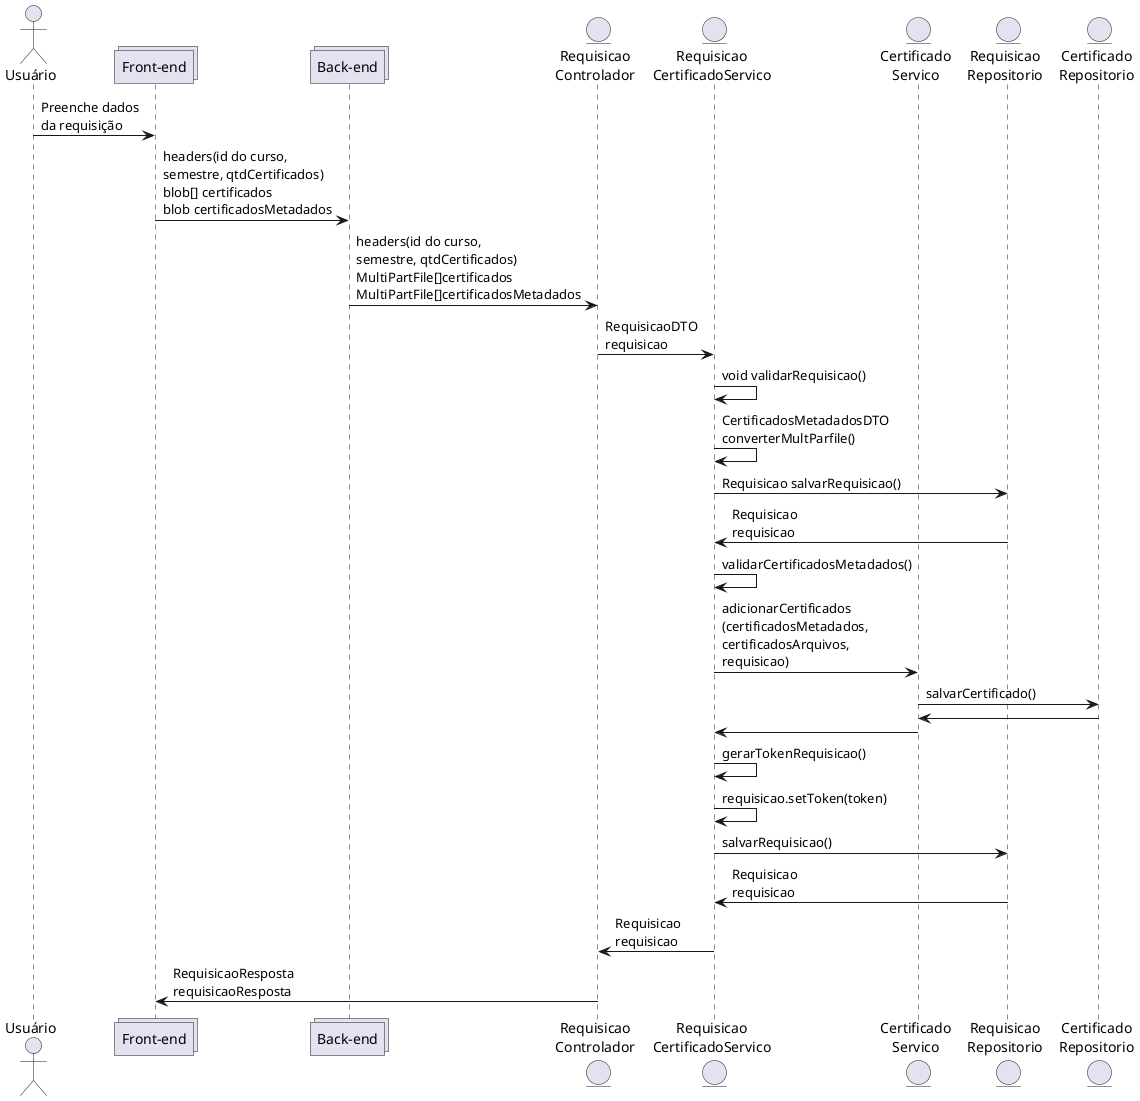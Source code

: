 @startuml sequencia
    actor usuario as "Usuário"
    collections front as "Front-end"
    collections back as "Back-end"
    entity controlador_req as "Requisicao\nControlador"
    entity servico_req as "Requisicao\nCertificadoServico"
    entity servico_cert as "Certificado\nServico"
    entity repo_req as "Requisicao\nRepositorio"
    entity repo_cert as "Certificado\nRepositorio"

    usuario -> front: Preenche dados\nda requisição
    front -> back: headers(id do curso,\nsemestre, qtdCertificados)\nblob[] certificados\nblob certificadosMetadados
    back -> controlador_req: headers(id do curso,\nsemestre, qtdCertificados)\nMultiPartFile[]certificados\nMultiPartFile[]certificadosMetadados
    controlador_req -> servico_req: RequisicaoDTO\nrequisicao
    servico_req -> servico_req: void validarRequisicao()
    servico_req -> servico_req: CertificadosMetadadosDTO\nconverterMultParfile()
    servico_req -> repo_req: Requisicao salvarRequisicao()
    repo_req -> servico_req: Requisicao\nrequisicao
    servico_req -> servico_req: validarCertificadosMetadados()
    servico_req -> servico_cert: adicionarCertificados\n(certificadosMetadados,\ncertificadosArquivos,\nrequisicao)
    servico_cert -> repo_cert: salvarCertificado()
    repo_cert -> servico_cert
    servico_cert -> servico_req
    servico_req -> servico_req: gerarTokenRequisicao()
    servico_req -> servico_req: requisicao.setToken(token)
    servico_req -> repo_req: salvarRequisicao()
    repo_req -> servico_req: Requisicao\nrequisicao
    servico_req -> controlador_req: Requisicao\nrequisicao
    controlador_req -> front: RequisicaoResposta\nrequisicaoResposta

@enduml